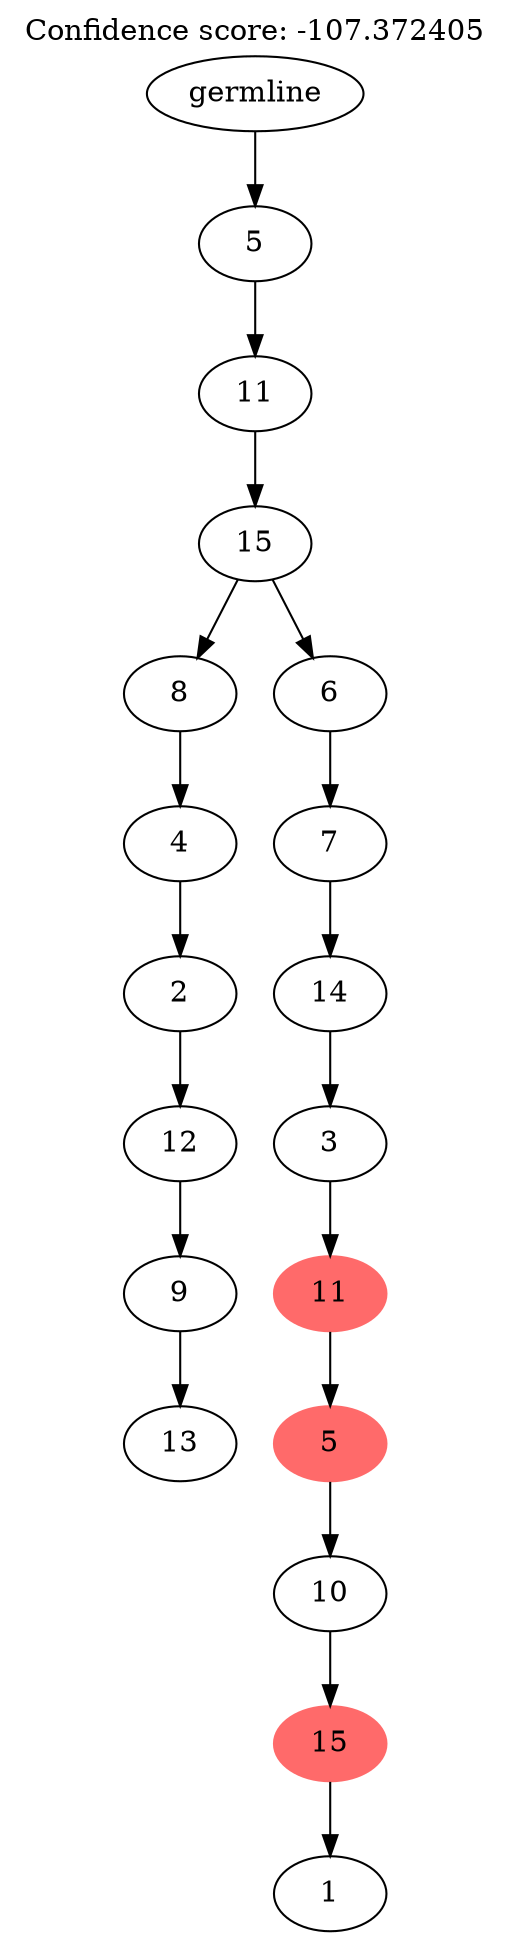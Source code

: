 digraph g {
	"17" -> "18";
	"18" [label="13"];
	"16" -> "17";
	"17" [label="9"];
	"15" -> "16";
	"16" [label="12"];
	"14" -> "15";
	"15" [label="2"];
	"13" -> "14";
	"14" [label="4"];
	"11" -> "12";
	"12" [label="1"];
	"10" -> "11";
	"11" [color=indianred1, style=filled, label="15"];
	"9" -> "10";
	"10" [label="10"];
	"8" -> "9";
	"9" [color=indianred1, style=filled, label="5"];
	"7" -> "8";
	"8" [color=indianred1, style=filled, label="11"];
	"6" -> "7";
	"7" [label="3"];
	"5" -> "6";
	"6" [label="14"];
	"4" -> "5";
	"5" [label="7"];
	"3" -> "4";
	"4" [label="6"];
	"3" -> "13";
	"13" [label="8"];
	"2" -> "3";
	"3" [label="15"];
	"1" -> "2";
	"2" [label="11"];
	"0" -> "1";
	"1" [label="5"];
	"0" [label="germline"];
	labelloc="t";
	label="Confidence score: -107.372405";
}
